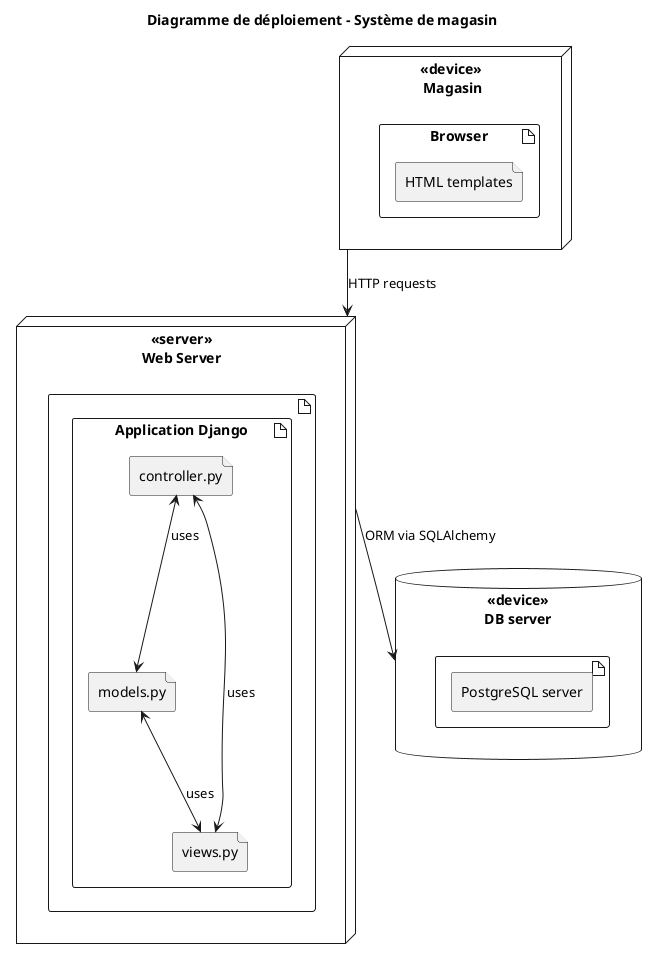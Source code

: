 @startuml  
top to bottom direction
title Diagramme de déploiement - Système de magasin
node "<<device>>\n Magasin" { 
    artifact "Browser" { 
        file "HTML templates"
    }
}

node "<<server>>\nWeb Server" { 
    artifact { 
        artifact "Application Django" { 
            file "controller.py"
            file "models.py"
            file "views.py"
        }
    } 
}



database "<<device>>\nDB server" { 
    artifact { 
        agent "PostgreSQL server"
    }
}


"controller.py" <--> "models.py" : uses
"controller.py" <--> "views.py" : uses
"models.py" <--> "views.py" : uses
"<<device>>\n Magasin" --> "<<server>>\nWeb Server" : HTTP requests
"<<server>>\nWeb Server" --> "<<device>>\nDB server" : ORM via SQLAlchemy
@enduml 